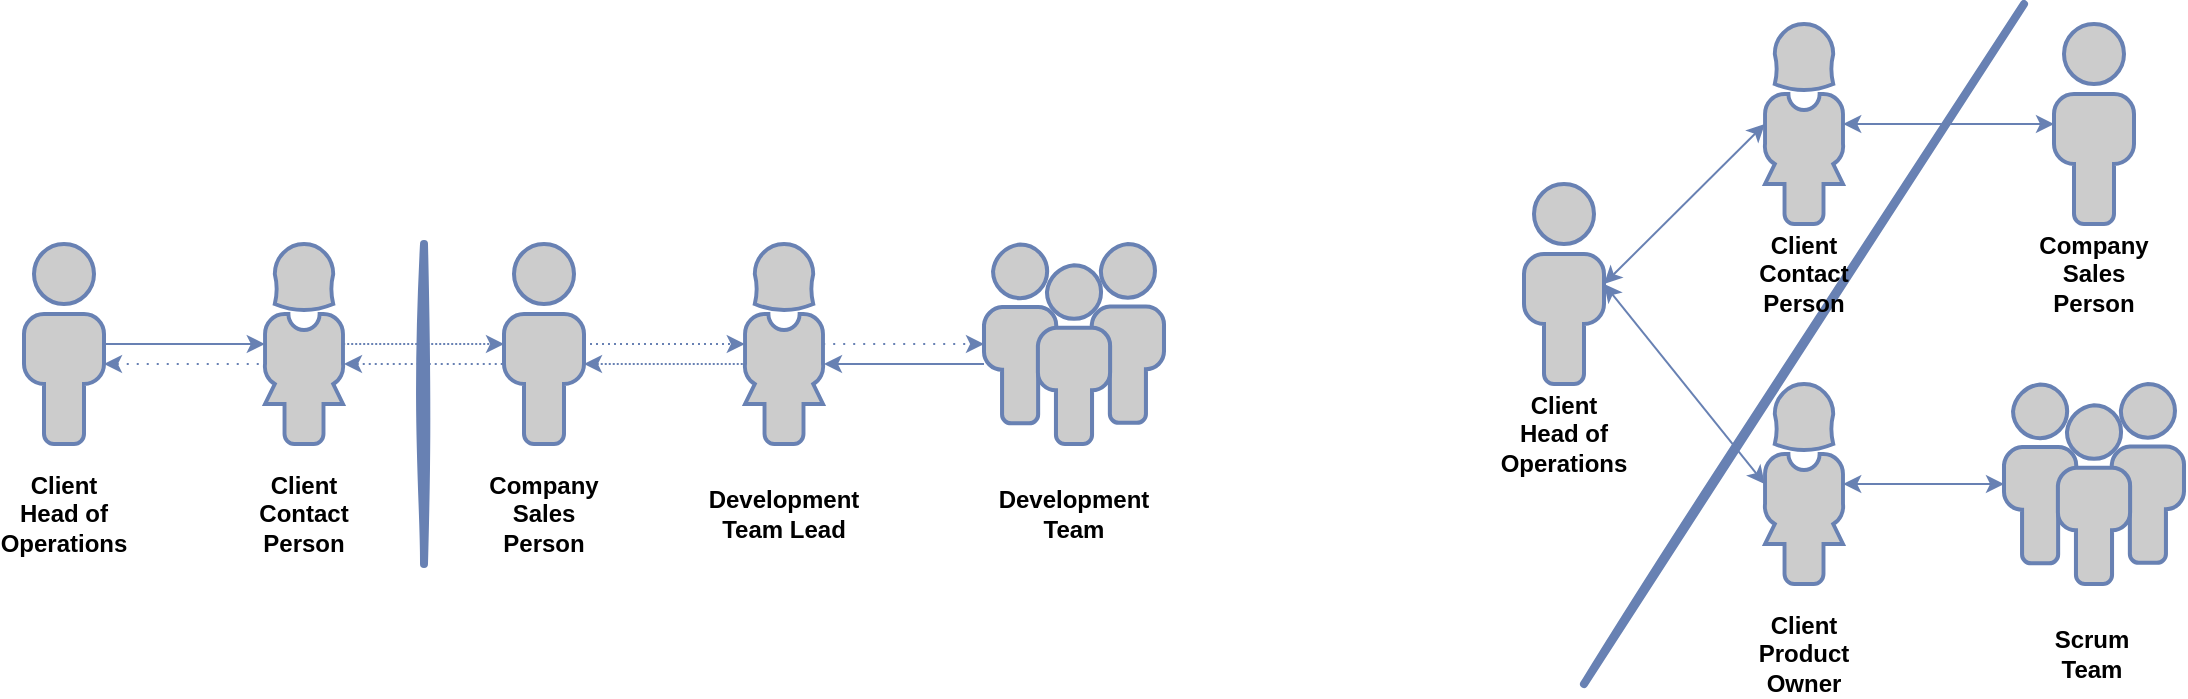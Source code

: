 <mxfile>
    <diagram id="2q2UP-pjoUPti10ijWea" name="Seite-1">
        <mxGraphModel dx="1428" dy="1923" grid="1" gridSize="10" guides="1" tooltips="1" connect="1" arrows="1" fold="1" page="1" pageScale="1" pageWidth="827" pageHeight="1169" background="#ffffff" math="0" shadow="0">
            <root>
                <mxCell id="0"/>
                <mxCell id="1" parent="0"/>
                <mxCell id="24" value="" style="endArrow=none;html=1;strokeWidth=4;strokeColor=#6881B3;fontColor=#000000;fontStyle=1;fontFamily=Helvetica;sketch=1;curveFitting=1;jiggle=2;" parent="1" edge="1">
                    <mxGeometry width="50" height="50" relative="1" as="geometry">
                        <mxPoint x="930" y="260" as="sourcePoint"/>
                        <mxPoint x="1150" y="-80" as="targetPoint"/>
                    </mxGeometry>
                </mxCell>
                <mxCell id="8" style="edgeStyle=none;html=1;exitX=1;exitY=0.5;exitDx=0;exitDy=0;exitPerimeter=0;entryX=0.01;entryY=0.5;entryDx=0;entryDy=0;entryPerimeter=0;fontColor=#000000;strokeColor=#6881B3;fontStyle=1;fontFamily=Helvetica;" parent="1" source="2" target="3" edge="1">
                    <mxGeometry relative="1" as="geometry"/>
                </mxCell>
                <mxCell id="2" value="" style="fontColor=#000000;verticalAlign=top;verticalLabelPosition=bottom;labelPosition=center;align=center;html=1;outlineConnect=0;fillColor=#CCCCCC;strokeColor=#6881B3;gradientColor=none;gradientDirection=north;strokeWidth=2;shape=mxgraph.networks.user_male;fontStyle=1;fontFamily=Helvetica;" parent="1" vertex="1">
                    <mxGeometry x="150" y="40" width="40" height="100" as="geometry"/>
                </mxCell>
                <mxCell id="13" style="edgeStyle=none;html=1;exitX=0.99;exitY=0.5;exitDx=0;exitDy=0;exitPerimeter=0;entryX=0;entryY=0.5;entryDx=0;entryDy=0;entryPerimeter=0;dashed=1;dashPattern=1 1;fontColor=#000000;strokeColor=#6881B3;fontStyle=1;fontFamily=Helvetica;" parent="1" source="3" target="4" edge="1">
                    <mxGeometry relative="1" as="geometry"/>
                </mxCell>
                <mxCell id="3" value="" style="fontColor=#000000;verticalAlign=top;verticalLabelPosition=bottom;labelPosition=center;align=center;html=1;outlineConnect=0;fillColor=#CCCCCC;strokeColor=#6881B3;gradientColor=none;gradientDirection=north;strokeWidth=2;shape=mxgraph.networks.user_female;fontStyle=1;fontFamily=Helvetica;" parent="1" vertex="1">
                    <mxGeometry x="270" y="40" width="40" height="100" as="geometry"/>
                </mxCell>
                <mxCell id="14" style="edgeStyle=none;html=1;exitX=1;exitY=0.5;exitDx=0;exitDy=0;exitPerimeter=0;entryX=0.01;entryY=0.5;entryDx=0;entryDy=0;entryPerimeter=0;dashed=1;dashPattern=1 2;fontColor=#000000;strokeColor=#6881B3;fontStyle=1;fontFamily=Helvetica;" parent="1" source="4" target="5" edge="1">
                    <mxGeometry relative="1" as="geometry"/>
                </mxCell>
                <mxCell id="4" value="" style="fontColor=#000000;verticalAlign=top;verticalLabelPosition=bottom;labelPosition=center;align=center;html=1;outlineConnect=0;fillColor=#CCCCCC;strokeColor=#6881B3;gradientColor=none;gradientDirection=north;strokeWidth=2;shape=mxgraph.networks.user_male;fontStyle=1;fontFamily=Helvetica;" parent="1" vertex="1">
                    <mxGeometry x="390" y="40" width="40" height="100" as="geometry"/>
                </mxCell>
                <mxCell id="15" style="edgeStyle=none;html=1;exitX=0.99;exitY=0.5;exitDx=0;exitDy=0;exitPerimeter=0;entryX=0;entryY=0.5;entryDx=0;entryDy=0;entryPerimeter=0;dashed=1;dashPattern=1 4;fontColor=#000000;strokeColor=#6881B3;fontStyle=1;fontFamily=Helvetica;" parent="1" source="5" target="6" edge="1">
                    <mxGeometry relative="1" as="geometry"/>
                </mxCell>
                <mxCell id="5" value="" style="fontColor=#000000;verticalAlign=top;verticalLabelPosition=bottom;labelPosition=center;align=center;html=1;outlineConnect=0;fillColor=#CCCCCC;strokeColor=#6881B3;gradientColor=none;gradientDirection=north;strokeWidth=2;shape=mxgraph.networks.user_female;fontStyle=1;fontFamily=Helvetica;" parent="1" vertex="1">
                    <mxGeometry x="510" y="40" width="40" height="100" as="geometry"/>
                </mxCell>
                <mxCell id="6" value="" style="fontColor=#000000;verticalAlign=top;verticalLabelPosition=bottom;labelPosition=center;align=center;html=1;outlineConnect=0;fillColor=#CCCCCC;strokeColor=#6881B3;gradientColor=none;gradientDirection=north;strokeWidth=2;shape=mxgraph.networks.users;fontStyle=1;fontFamily=Helvetica;" parent="1" vertex="1">
                    <mxGeometry x="630" y="40" width="90" height="100" as="geometry"/>
                </mxCell>
                <mxCell id="7" value="Client&lt;br&gt;Head of Operations" style="text;html=1;strokeColor=none;fillColor=none;align=center;verticalAlign=middle;whiteSpace=wrap;rounded=0;fontStyle=1;fontColor=#000000;fontFamily=Helvetica;" parent="1" vertex="1">
                    <mxGeometry x="140" y="160" width="60" height="30" as="geometry"/>
                </mxCell>
                <mxCell id="9" value="Client&lt;br&gt;Contact Person" style="text;html=1;strokeColor=none;fillColor=none;align=center;verticalAlign=middle;whiteSpace=wrap;rounded=0;fontStyle=1;fontColor=#000000;fontFamily=Helvetica;" parent="1" vertex="1">
                    <mxGeometry x="260" y="160" width="60" height="30" as="geometry"/>
                </mxCell>
                <mxCell id="10" value="Company&lt;br&gt;Sales Person" style="text;html=1;strokeColor=none;fillColor=none;align=center;verticalAlign=middle;whiteSpace=wrap;rounded=0;fontStyle=1;fontColor=#000000;fontFamily=Helvetica;" parent="1" vertex="1">
                    <mxGeometry x="380" y="160" width="60" height="30" as="geometry"/>
                </mxCell>
                <mxCell id="11" value="Development&lt;br&gt;Team Lead" style="text;html=1;strokeColor=none;fillColor=none;align=center;verticalAlign=middle;whiteSpace=wrap;rounded=0;fontStyle=1;fontColor=#000000;fontFamily=Helvetica;" parent="1" vertex="1">
                    <mxGeometry x="500" y="160" width="60" height="30" as="geometry"/>
                </mxCell>
                <mxCell id="12" value="Development Team" style="text;html=1;strokeColor=none;fillColor=none;align=center;verticalAlign=middle;whiteSpace=wrap;rounded=0;fontStyle=1;fontColor=#000000;fontFamily=Helvetica;" parent="1" vertex="1">
                    <mxGeometry x="645" y="160" width="60" height="30" as="geometry"/>
                </mxCell>
                <mxCell id="16" style="edgeStyle=none;html=1;dashed=1;dashPattern=1 4;endArrow=none;endFill=0;startArrow=classic;startFill=1;fontColor=#000000;strokeColor=#6881B3;fontStyle=1;fontFamily=Helvetica;" parent="1" edge="1">
                    <mxGeometry relative="1" as="geometry">
                        <mxPoint x="190" y="100" as="sourcePoint"/>
                        <mxPoint x="270" y="100" as="targetPoint"/>
                        <Array as="points">
                            <mxPoint x="190" y="100"/>
                            <mxPoint x="270" y="100"/>
                        </Array>
                    </mxGeometry>
                </mxCell>
                <mxCell id="17" style="edgeStyle=none;html=1;dashed=1;dashPattern=1 2;endArrow=none;endFill=0;startArrow=classic;startFill=1;fontColor=#000000;strokeColor=#6881B3;fontStyle=1;fontFamily=Helvetica;" parent="1" edge="1">
                    <mxGeometry relative="1" as="geometry">
                        <mxPoint x="310" y="100" as="sourcePoint"/>
                        <mxPoint x="390" y="100" as="targetPoint"/>
                        <Array as="points">
                            <mxPoint x="310" y="100"/>
                            <mxPoint x="390" y="100"/>
                        </Array>
                    </mxGeometry>
                </mxCell>
                <mxCell id="18" style="edgeStyle=none;html=1;dashed=1;dashPattern=1 1;endArrow=none;endFill=0;startArrow=classic;startFill=1;fontColor=#000000;strokeColor=#6881B3;fontStyle=1;fontFamily=Helvetica;" parent="1" edge="1">
                    <mxGeometry relative="1" as="geometry">
                        <mxPoint x="430" y="100" as="sourcePoint"/>
                        <mxPoint x="510" y="100" as="targetPoint"/>
                        <Array as="points">
                            <mxPoint x="430" y="100"/>
                            <mxPoint x="510" y="100"/>
                        </Array>
                    </mxGeometry>
                </mxCell>
                <mxCell id="19" style="edgeStyle=none;html=1;endArrow=none;endFill=0;startArrow=classic;startFill=1;fontColor=#000000;strokeColor=#6881B3;fontStyle=1;fontFamily=Helvetica;" parent="1" edge="1">
                    <mxGeometry relative="1" as="geometry">
                        <mxPoint x="550" y="100" as="sourcePoint"/>
                        <mxPoint x="630" y="100" as="targetPoint"/>
                        <Array as="points">
                            <mxPoint x="550" y="100"/>
                            <mxPoint x="630" y="100"/>
                        </Array>
                    </mxGeometry>
                </mxCell>
                <mxCell id="33" style="edgeStyle=none;html=1;exitX=1;exitY=0.5;exitDx=0;exitDy=0;exitPerimeter=0;entryX=0.01;entryY=0.5;entryDx=0;entryDy=0;entryPerimeter=0;startArrow=classic;startFill=1;endArrow=classic;endFill=1;strokeWidth=1;fontColor=#000000;strokeColor=#6881B3;fontStyle=1;fontFamily=Helvetica;" parent="1" source="20" target="21" edge="1">
                    <mxGeometry relative="1" as="geometry"/>
                </mxCell>
                <mxCell id="34" style="edgeStyle=none;html=1;exitX=1;exitY=0.5;exitDx=0;exitDy=0;exitPerimeter=0;entryX=0.01;entryY=0.5;entryDx=0;entryDy=0;entryPerimeter=0;startArrow=classic;startFill=1;endArrow=classic;endFill=1;strokeWidth=1;fontColor=#000000;strokeColor=#6881B3;fontStyle=1;fontFamily=Helvetica;" parent="1" source="20" target="22" edge="1">
                    <mxGeometry relative="1" as="geometry"/>
                </mxCell>
                <mxCell id="20" value="" style="fontColor=#000000;verticalAlign=top;verticalLabelPosition=bottom;labelPosition=center;align=center;html=1;outlineConnect=0;fillColor=#CCCCCC;strokeColor=#6881B3;gradientColor=none;gradientDirection=north;strokeWidth=2;shape=mxgraph.networks.user_male;fontStyle=1;fontFamily=Helvetica;" parent="1" vertex="1">
                    <mxGeometry x="900" y="10" width="40" height="100" as="geometry"/>
                </mxCell>
                <mxCell id="32" style="edgeStyle=none;html=1;exitX=0.99;exitY=0.5;exitDx=0;exitDy=0;exitPerimeter=0;entryX=0;entryY=0.5;entryDx=0;entryDy=0;entryPerimeter=0;startArrow=classic;startFill=1;endArrow=classic;endFill=1;strokeWidth=1;fontColor=#000000;strokeColor=#6881B3;fontStyle=1;fontFamily=Helvetica;" parent="1" source="21" target="25" edge="1">
                    <mxGeometry relative="1" as="geometry"/>
                </mxCell>
                <mxCell id="21" value="" style="fontColor=#000000;verticalAlign=top;verticalLabelPosition=bottom;labelPosition=center;align=center;html=1;outlineConnect=0;fillColor=#CCCCCC;strokeColor=#6881B3;gradientColor=none;gradientDirection=north;strokeWidth=2;shape=mxgraph.networks.user_female;fontStyle=1;fontFamily=Helvetica;" parent="1" vertex="1">
                    <mxGeometry x="1020" y="-70" width="40" height="100" as="geometry"/>
                </mxCell>
                <mxCell id="31" style="edgeStyle=none;html=1;exitX=0.99;exitY=0.5;exitDx=0;exitDy=0;exitPerimeter=0;entryX=0;entryY=0.5;entryDx=0;entryDy=0;entryPerimeter=0;startArrow=classic;startFill=1;endArrow=classic;endFill=1;strokeWidth=1;fontColor=#000000;strokeColor=#6881B3;fontStyle=1;fontFamily=Helvetica;" parent="1" source="22" target="23" edge="1">
                    <mxGeometry relative="1" as="geometry"/>
                </mxCell>
                <mxCell id="22" value="" style="fontColor=#000000;verticalAlign=top;verticalLabelPosition=bottom;labelPosition=center;align=center;html=1;outlineConnect=0;fillColor=#CCCCCC;strokeColor=#6881B3;gradientColor=none;gradientDirection=north;strokeWidth=2;shape=mxgraph.networks.user_female;fontStyle=1;fontFamily=Helvetica;" parent="1" vertex="1">
                    <mxGeometry x="1020" y="110" width="40" height="100" as="geometry"/>
                </mxCell>
                <mxCell id="23" value="" style="fontColor=#000000;verticalAlign=top;verticalLabelPosition=bottom;labelPosition=center;align=center;html=1;outlineConnect=0;fillColor=#CCCCCC;strokeColor=#6881B3;gradientColor=none;gradientDirection=north;strokeWidth=2;shape=mxgraph.networks.users;fontStyle=1;fontFamily=Helvetica;" parent="1" vertex="1">
                    <mxGeometry x="1140" y="110" width="90" height="100" as="geometry"/>
                </mxCell>
                <mxCell id="25" value="" style="fontColor=#000000;verticalAlign=top;verticalLabelPosition=bottom;labelPosition=center;align=center;html=1;outlineConnect=0;fillColor=#CCCCCC;strokeColor=#6881B3;gradientColor=none;gradientDirection=north;strokeWidth=2;shape=mxgraph.networks.user_male;fontStyle=1;fontFamily=Helvetica;" parent="1" vertex="1">
                    <mxGeometry x="1165" y="-70" width="40" height="100" as="geometry"/>
                </mxCell>
                <mxCell id="26" value="Company&lt;br&gt;Sales Person" style="text;html=1;strokeColor=none;fillColor=none;align=center;verticalAlign=middle;whiteSpace=wrap;rounded=0;fontStyle=1;fontColor=#000000;fontFamily=Helvetica;" parent="1" vertex="1">
                    <mxGeometry x="1155" y="40" width="60" height="30" as="geometry"/>
                </mxCell>
                <mxCell id="27" value="Client&lt;br&gt;Contact Person" style="text;html=1;strokeColor=none;fillColor=none;align=center;verticalAlign=middle;whiteSpace=wrap;rounded=0;fontStyle=1;fontColor=#000000;fontFamily=Helvetica;" parent="1" vertex="1">
                    <mxGeometry x="1010" y="40" width="60" height="30" as="geometry"/>
                </mxCell>
                <mxCell id="28" value="Client&lt;br&gt;Product&lt;br&gt;Owner" style="text;html=1;strokeColor=none;fillColor=none;align=center;verticalAlign=middle;whiteSpace=wrap;rounded=0;fontStyle=1;fontColor=#000000;fontFamily=Helvetica;" parent="1" vertex="1">
                    <mxGeometry x="1010" y="230" width="60" height="30" as="geometry"/>
                </mxCell>
                <mxCell id="29" value="Client&lt;br&gt;Head of Operations" style="text;html=1;strokeColor=none;fillColor=none;align=center;verticalAlign=middle;whiteSpace=wrap;rounded=0;fontStyle=1;fontColor=#000000;fontFamily=Helvetica;" parent="1" vertex="1">
                    <mxGeometry x="890" y="120" width="60" height="30" as="geometry"/>
                </mxCell>
                <mxCell id="30" value="Scrum Team" style="text;html=1;strokeColor=none;fillColor=none;align=center;verticalAlign=middle;whiteSpace=wrap;rounded=0;fontStyle=1;fontColor=#000000;fontFamily=Helvetica;" parent="1" vertex="1">
                    <mxGeometry x="1154" y="230" width="60" height="30" as="geometry"/>
                </mxCell>
                <mxCell id="35" value="" style="endArrow=none;html=1;strokeWidth=4;strokeColor=#6881B3;fontColor=#000000;fontStyle=1;fontFamily=Helvetica;sketch=1;curveFitting=1;jiggle=2;" parent="1" edge="1">
                    <mxGeometry width="50" height="50" relative="1" as="geometry">
                        <mxPoint x="350" y="200" as="sourcePoint"/>
                        <mxPoint x="350" y="40" as="targetPoint"/>
                    </mxGeometry>
                </mxCell>
            </root>
        </mxGraphModel>
    </diagram>
</mxfile>